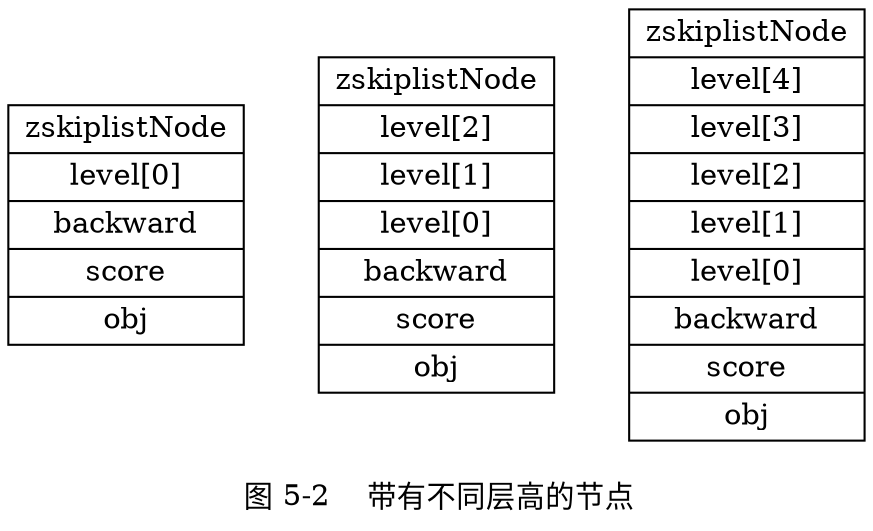 digraph {

    label = "\n 图 5-2    带有不同层高的节点";

    rankdir = LR;

    //

    node [shape = record];

    n1 [label = " zskiplistNode | level[0] | backward | score | obj "];
    n2 [label = " zskiplistNode | level[2] | level[1] | level[0] | backward | score | obj "];
    n3 [label = " zskiplistNode | level[4] | level[3] | level[2] | level[1] | level[0] | backward | score | obj "];

    //

    edge [style = invis];

    n1 -> n2 -> n3;
}
